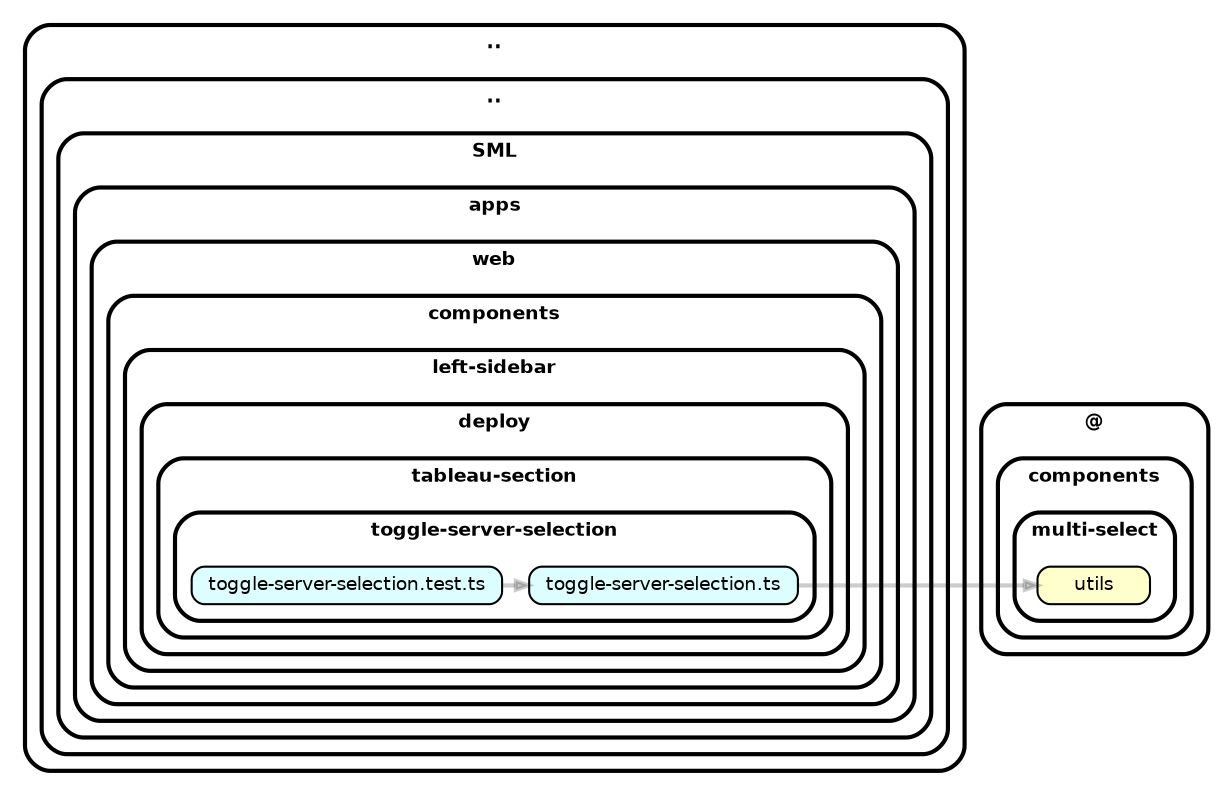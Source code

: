strict digraph "dependency-cruiser output"{
    rankdir="LR" splines="true" overlap="false" nodesep="0.16" ranksep="0.18" fontname="Helvetica-bold" fontsize="9" style="rounded,bold,filled" fillcolor="#ffffff" compound="true"
    node [shape="box" style="rounded, filled" height="0.2" color="black" fillcolor="#ffffcc" fontcolor="black" fontname="Helvetica" fontsize="9"]
    edge [arrowhead="normal" arrowsize="0.6" penwidth="2.0" color="#00000033" fontname="Helvetica" fontsize="9"]

    subgraph "cluster_.." {label=".." subgraph "cluster_../.." {label=".." subgraph "cluster_../../SML" {label="SML" subgraph "cluster_../../SML/apps" {label="apps" subgraph "cluster_../../SML/apps/web" {label="web" subgraph "cluster_../../SML/apps/web/components" {label="components" subgraph "cluster_../../SML/apps/web/components/left-sidebar" {label="left-sidebar" subgraph "cluster_../../SML/apps/web/components/left-sidebar/deploy" {label="deploy" subgraph "cluster_../../SML/apps/web/components/left-sidebar/deploy/tableau-section" {label="tableau-section" subgraph "cluster_../../SML/apps/web/components/left-sidebar/deploy/tableau-section/toggle-server-selection" {label="toggle-server-selection" "../../SML/apps/web/components/left-sidebar/deploy/tableau-section/toggle-server-selection/toggle-server-selection.test.ts" [label=<toggle-server-selection.test.ts> tooltip="toggle-server-selection.test.ts" URL="../../SML/apps/web/components/left-sidebar/deploy/tableau-section/toggle-server-selection/toggle-server-selection.test.ts" fillcolor="#ddfeff"] } } } } } } } } } }
    "../../SML/apps/web/components/left-sidebar/deploy/tableau-section/toggle-server-selection/toggle-server-selection.test.ts" -> "../../SML/apps/web/components/left-sidebar/deploy/tableau-section/toggle-server-selection/toggle-server-selection.ts"
    subgraph "cluster_.." {label=".." subgraph "cluster_../.." {label=".." subgraph "cluster_../../SML" {label="SML" subgraph "cluster_../../SML/apps" {label="apps" subgraph "cluster_../../SML/apps/web" {label="web" subgraph "cluster_../../SML/apps/web/components" {label="components" subgraph "cluster_../../SML/apps/web/components/left-sidebar" {label="left-sidebar" subgraph "cluster_../../SML/apps/web/components/left-sidebar/deploy" {label="deploy" subgraph "cluster_../../SML/apps/web/components/left-sidebar/deploy/tableau-section" {label="tableau-section" subgraph "cluster_../../SML/apps/web/components/left-sidebar/deploy/tableau-section/toggle-server-selection" {label="toggle-server-selection" "../../SML/apps/web/components/left-sidebar/deploy/tableau-section/toggle-server-selection/toggle-server-selection.ts" [label=<toggle-server-selection.ts> tooltip="toggle-server-selection.ts" URL="../../SML/apps/web/components/left-sidebar/deploy/tableau-section/toggle-server-selection/toggle-server-selection.ts" fillcolor="#ddfeff"] } } } } } } } } } }
    "../../SML/apps/web/components/left-sidebar/deploy/tableau-section/toggle-server-selection/toggle-server-selection.ts" -> "@/components/multi-select/utils"
    subgraph "cluster_@" {label="@" subgraph "cluster_@/components" {label="components" subgraph "cluster_@/components/multi-select" {label="multi-select" "@/components/multi-select/utils" [label=<utils> tooltip="utils" ] } } }
}
